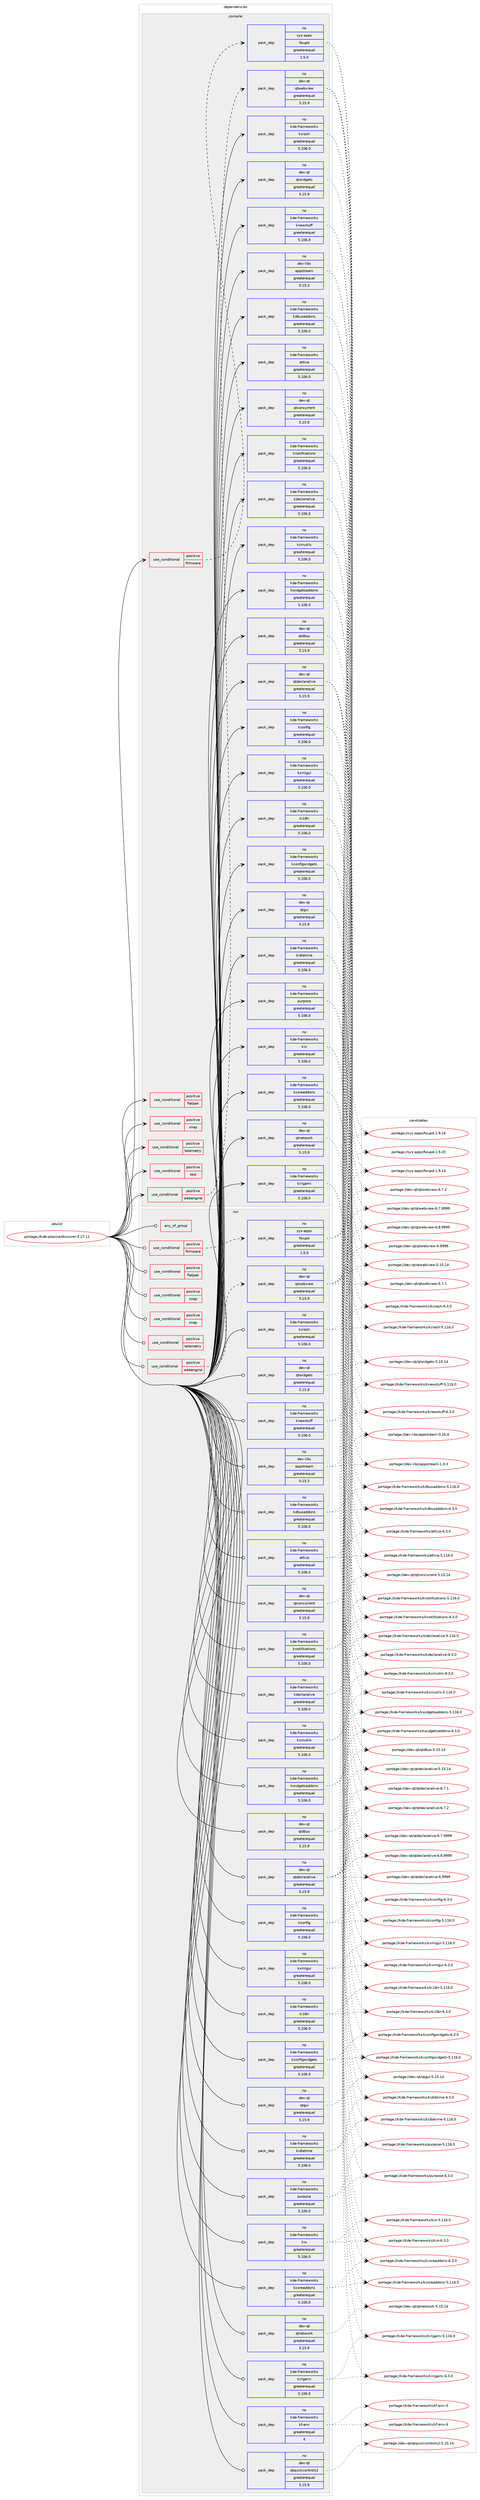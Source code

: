 digraph prolog {

# *************
# Graph options
# *************

newrank=true;
concentrate=true;
compound=true;
graph [rankdir=LR,fontname=Helvetica,fontsize=10,ranksep=1.5];#, ranksep=2.5, nodesep=0.2];
edge  [arrowhead=vee];
node  [fontname=Helvetica,fontsize=10];

# **********
# The ebuild
# **********

subgraph cluster_leftcol {
color=gray;
rank=same;
label=<<i>ebuild</i>>;
id [label="portage://kde-plasma/discover-5.27.11", color=red, width=4, href="../kde-plasma/discover-5.27.11.svg"];
}

# ****************
# The dependencies
# ****************

subgraph cluster_midcol {
color=gray;
label=<<i>dependencies</i>>;
subgraph cluster_compile {
fillcolor="#eeeeee";
style=filled;
label=<<i>compile</i>>;
subgraph cond66862 {
dependency139511 [label=<<TABLE BORDER="0" CELLBORDER="1" CELLSPACING="0" CELLPADDING="4"><TR><TD ROWSPAN="3" CELLPADDING="10">use_conditional</TD></TR><TR><TD>positive</TD></TR><TR><TD>firmware</TD></TR></TABLE>>, shape=none, color=red];
subgraph pack70606 {
dependency139512 [label=<<TABLE BORDER="0" CELLBORDER="1" CELLSPACING="0" CELLPADDING="4" WIDTH="220"><TR><TD ROWSPAN="6" CELLPADDING="30">pack_dep</TD></TR><TR><TD WIDTH="110">no</TD></TR><TR><TD>sys-apps</TD></TR><TR><TD>fwupd</TD></TR><TR><TD>greaterequal</TD></TR><TR><TD>1.5.0</TD></TR></TABLE>>, shape=none, color=blue];
}
dependency139511:e -> dependency139512:w [weight=20,style="dashed",arrowhead="vee"];
}
id:e -> dependency139511:w [weight=20,style="solid",arrowhead="vee"];
subgraph cond66863 {
dependency139513 [label=<<TABLE BORDER="0" CELLBORDER="1" CELLSPACING="0" CELLPADDING="4"><TR><TD ROWSPAN="3" CELLPADDING="10">use_conditional</TD></TR><TR><TD>positive</TD></TR><TR><TD>flatpak</TD></TR></TABLE>>, shape=none, color=red];
# *** BEGIN UNKNOWN DEPENDENCY TYPE (TODO) ***
# dependency139513 -> package_dependency(portage://kde-plasma/discover-5.27.11,install,no,sys-apps,flatpak,none,[,,],[],[])
# *** END UNKNOWN DEPENDENCY TYPE (TODO) ***

}
id:e -> dependency139513:w [weight=20,style="solid",arrowhead="vee"];
subgraph cond66864 {
dependency139514 [label=<<TABLE BORDER="0" CELLBORDER="1" CELLSPACING="0" CELLPADDING="4"><TR><TD ROWSPAN="3" CELLPADDING="10">use_conditional</TD></TR><TR><TD>positive</TD></TR><TR><TD>snap</TD></TR></TABLE>>, shape=none, color=red];
# *** BEGIN UNKNOWN DEPENDENCY TYPE (TODO) ***
# dependency139514 -> package_dependency(portage://kde-plasma/discover-5.27.11,install,no,sys-libs,snapd-glib,none,[,,],any_same_slot,[use(enable(qt5),negative)])
# *** END UNKNOWN DEPENDENCY TYPE (TODO) ***

}
id:e -> dependency139514:w [weight=20,style="solid",arrowhead="vee"];
subgraph cond66865 {
dependency139515 [label=<<TABLE BORDER="0" CELLBORDER="1" CELLSPACING="0" CELLPADDING="4"><TR><TD ROWSPAN="3" CELLPADDING="10">use_conditional</TD></TR><TR><TD>positive</TD></TR><TR><TD>telemetry</TD></TR></TABLE>>, shape=none, color=red];
# *** BEGIN UNKNOWN DEPENDENCY TYPE (TODO) ***
# dependency139515 -> package_dependency(portage://kde-plasma/discover-5.27.11,install,no,kde-frameworks,kuserfeedback,none,[,,],[slot(5)],[])
# *** END UNKNOWN DEPENDENCY TYPE (TODO) ***

}
id:e -> dependency139515:w [weight=20,style="solid",arrowhead="vee"];
subgraph cond66866 {
dependency139516 [label=<<TABLE BORDER="0" CELLBORDER="1" CELLSPACING="0" CELLPADDING="4"><TR><TD ROWSPAN="3" CELLPADDING="10">use_conditional</TD></TR><TR><TD>positive</TD></TR><TR><TD>test</TD></TR></TABLE>>, shape=none, color=red];
# *** BEGIN UNKNOWN DEPENDENCY TYPE (TODO) ***
# dependency139516 -> package_dependency(portage://kde-plasma/discover-5.27.11,install,no,dev-qt,qttest,none,[,,],[slot(5)],[])
# *** END UNKNOWN DEPENDENCY TYPE (TODO) ***

}
id:e -> dependency139516:w [weight=20,style="solid",arrowhead="vee"];
subgraph cond66867 {
dependency139517 [label=<<TABLE BORDER="0" CELLBORDER="1" CELLSPACING="0" CELLPADDING="4"><TR><TD ROWSPAN="3" CELLPADDING="10">use_conditional</TD></TR><TR><TD>positive</TD></TR><TR><TD>webengine</TD></TR></TABLE>>, shape=none, color=red];
subgraph pack70607 {
dependency139518 [label=<<TABLE BORDER="0" CELLBORDER="1" CELLSPACING="0" CELLPADDING="4" WIDTH="220"><TR><TD ROWSPAN="6" CELLPADDING="30">pack_dep</TD></TR><TR><TD WIDTH="110">no</TD></TR><TR><TD>dev-qt</TD></TR><TR><TD>qtwebview</TD></TR><TR><TD>greaterequal</TD></TR><TR><TD>5.15.9</TD></TR></TABLE>>, shape=none, color=blue];
}
dependency139517:e -> dependency139518:w [weight=20,style="dashed",arrowhead="vee"];
}
id:e -> dependency139517:w [weight=20,style="solid",arrowhead="vee"];
subgraph pack70608 {
dependency139519 [label=<<TABLE BORDER="0" CELLBORDER="1" CELLSPACING="0" CELLPADDING="4" WIDTH="220"><TR><TD ROWSPAN="6" CELLPADDING="30">pack_dep</TD></TR><TR><TD WIDTH="110">no</TD></TR><TR><TD>dev-libs</TD></TR><TR><TD>appstream</TD></TR><TR><TD>greaterequal</TD></TR><TR><TD>0.15.3</TD></TR></TABLE>>, shape=none, color=blue];
}
id:e -> dependency139519:w [weight=20,style="solid",arrowhead="vee"];
subgraph pack70609 {
dependency139520 [label=<<TABLE BORDER="0" CELLBORDER="1" CELLSPACING="0" CELLPADDING="4" WIDTH="220"><TR><TD ROWSPAN="6" CELLPADDING="30">pack_dep</TD></TR><TR><TD WIDTH="110">no</TD></TR><TR><TD>dev-qt</TD></TR><TR><TD>qtconcurrent</TD></TR><TR><TD>greaterequal</TD></TR><TR><TD>5.15.9</TD></TR></TABLE>>, shape=none, color=blue];
}
id:e -> dependency139520:w [weight=20,style="solid",arrowhead="vee"];
# *** BEGIN UNKNOWN DEPENDENCY TYPE (TODO) ***
# id -> package_dependency(portage://kde-plasma/discover-5.27.11,install,no,dev-qt,qtcore,none,[,,],[slot(5)],[])
# *** END UNKNOWN DEPENDENCY TYPE (TODO) ***

subgraph pack70610 {
dependency139521 [label=<<TABLE BORDER="0" CELLBORDER="1" CELLSPACING="0" CELLPADDING="4" WIDTH="220"><TR><TD ROWSPAN="6" CELLPADDING="30">pack_dep</TD></TR><TR><TD WIDTH="110">no</TD></TR><TR><TD>dev-qt</TD></TR><TR><TD>qtdbus</TD></TR><TR><TD>greaterequal</TD></TR><TR><TD>5.15.9</TD></TR></TABLE>>, shape=none, color=blue];
}
id:e -> dependency139521:w [weight=20,style="solid",arrowhead="vee"];
subgraph pack70611 {
dependency139522 [label=<<TABLE BORDER="0" CELLBORDER="1" CELLSPACING="0" CELLPADDING="4" WIDTH="220"><TR><TD ROWSPAN="6" CELLPADDING="30">pack_dep</TD></TR><TR><TD WIDTH="110">no</TD></TR><TR><TD>dev-qt</TD></TR><TR><TD>qtdeclarative</TD></TR><TR><TD>greaterequal</TD></TR><TR><TD>5.15.9</TD></TR></TABLE>>, shape=none, color=blue];
}
id:e -> dependency139522:w [weight=20,style="solid",arrowhead="vee"];
subgraph pack70612 {
dependency139523 [label=<<TABLE BORDER="0" CELLBORDER="1" CELLSPACING="0" CELLPADDING="4" WIDTH="220"><TR><TD ROWSPAN="6" CELLPADDING="30">pack_dep</TD></TR><TR><TD WIDTH="110">no</TD></TR><TR><TD>dev-qt</TD></TR><TR><TD>qtgui</TD></TR><TR><TD>greaterequal</TD></TR><TR><TD>5.15.9</TD></TR></TABLE>>, shape=none, color=blue];
}
id:e -> dependency139523:w [weight=20,style="solid",arrowhead="vee"];
subgraph pack70613 {
dependency139524 [label=<<TABLE BORDER="0" CELLBORDER="1" CELLSPACING="0" CELLPADDING="4" WIDTH="220"><TR><TD ROWSPAN="6" CELLPADDING="30">pack_dep</TD></TR><TR><TD WIDTH="110">no</TD></TR><TR><TD>dev-qt</TD></TR><TR><TD>qtnetwork</TD></TR><TR><TD>greaterequal</TD></TR><TR><TD>5.15.9</TD></TR></TABLE>>, shape=none, color=blue];
}
id:e -> dependency139524:w [weight=20,style="solid",arrowhead="vee"];
subgraph pack70614 {
dependency139525 [label=<<TABLE BORDER="0" CELLBORDER="1" CELLSPACING="0" CELLPADDING="4" WIDTH="220"><TR><TD ROWSPAN="6" CELLPADDING="30">pack_dep</TD></TR><TR><TD WIDTH="110">no</TD></TR><TR><TD>dev-qt</TD></TR><TR><TD>qtwidgets</TD></TR><TR><TD>greaterequal</TD></TR><TR><TD>5.15.9</TD></TR></TABLE>>, shape=none, color=blue];
}
id:e -> dependency139525:w [weight=20,style="solid",arrowhead="vee"];
subgraph pack70615 {
dependency139526 [label=<<TABLE BORDER="0" CELLBORDER="1" CELLSPACING="0" CELLPADDING="4" WIDTH="220"><TR><TD ROWSPAN="6" CELLPADDING="30">pack_dep</TD></TR><TR><TD WIDTH="110">no</TD></TR><TR><TD>kde-frameworks</TD></TR><TR><TD>attica</TD></TR><TR><TD>greaterequal</TD></TR><TR><TD>5.106.0</TD></TR></TABLE>>, shape=none, color=blue];
}
id:e -> dependency139526:w [weight=20,style="solid",arrowhead="vee"];
subgraph pack70616 {
dependency139527 [label=<<TABLE BORDER="0" CELLBORDER="1" CELLSPACING="0" CELLPADDING="4" WIDTH="220"><TR><TD ROWSPAN="6" CELLPADDING="30">pack_dep</TD></TR><TR><TD WIDTH="110">no</TD></TR><TR><TD>kde-frameworks</TD></TR><TR><TD>kcmutils</TD></TR><TR><TD>greaterequal</TD></TR><TR><TD>5.106.0</TD></TR></TABLE>>, shape=none, color=blue];
}
id:e -> dependency139527:w [weight=20,style="solid",arrowhead="vee"];
subgraph pack70617 {
dependency139528 [label=<<TABLE BORDER="0" CELLBORDER="1" CELLSPACING="0" CELLPADDING="4" WIDTH="220"><TR><TD ROWSPAN="6" CELLPADDING="30">pack_dep</TD></TR><TR><TD WIDTH="110">no</TD></TR><TR><TD>kde-frameworks</TD></TR><TR><TD>kconfig</TD></TR><TR><TD>greaterequal</TD></TR><TR><TD>5.106.0</TD></TR></TABLE>>, shape=none, color=blue];
}
id:e -> dependency139528:w [weight=20,style="solid",arrowhead="vee"];
subgraph pack70618 {
dependency139529 [label=<<TABLE BORDER="0" CELLBORDER="1" CELLSPACING="0" CELLPADDING="4" WIDTH="220"><TR><TD ROWSPAN="6" CELLPADDING="30">pack_dep</TD></TR><TR><TD WIDTH="110">no</TD></TR><TR><TD>kde-frameworks</TD></TR><TR><TD>kconfigwidgets</TD></TR><TR><TD>greaterequal</TD></TR><TR><TD>5.106.0</TD></TR></TABLE>>, shape=none, color=blue];
}
id:e -> dependency139529:w [weight=20,style="solid",arrowhead="vee"];
subgraph pack70619 {
dependency139530 [label=<<TABLE BORDER="0" CELLBORDER="1" CELLSPACING="0" CELLPADDING="4" WIDTH="220"><TR><TD ROWSPAN="6" CELLPADDING="30">pack_dep</TD></TR><TR><TD WIDTH="110">no</TD></TR><TR><TD>kde-frameworks</TD></TR><TR><TD>kcoreaddons</TD></TR><TR><TD>greaterequal</TD></TR><TR><TD>5.106.0</TD></TR></TABLE>>, shape=none, color=blue];
}
id:e -> dependency139530:w [weight=20,style="solid",arrowhead="vee"];
subgraph pack70620 {
dependency139531 [label=<<TABLE BORDER="0" CELLBORDER="1" CELLSPACING="0" CELLPADDING="4" WIDTH="220"><TR><TD ROWSPAN="6" CELLPADDING="30">pack_dep</TD></TR><TR><TD WIDTH="110">no</TD></TR><TR><TD>kde-frameworks</TD></TR><TR><TD>kcrash</TD></TR><TR><TD>greaterequal</TD></TR><TR><TD>5.106.0</TD></TR></TABLE>>, shape=none, color=blue];
}
id:e -> dependency139531:w [weight=20,style="solid",arrowhead="vee"];
subgraph pack70621 {
dependency139532 [label=<<TABLE BORDER="0" CELLBORDER="1" CELLSPACING="0" CELLPADDING="4" WIDTH="220"><TR><TD ROWSPAN="6" CELLPADDING="30">pack_dep</TD></TR><TR><TD WIDTH="110">no</TD></TR><TR><TD>kde-frameworks</TD></TR><TR><TD>kdbusaddons</TD></TR><TR><TD>greaterequal</TD></TR><TR><TD>5.106.0</TD></TR></TABLE>>, shape=none, color=blue];
}
id:e -> dependency139532:w [weight=20,style="solid",arrowhead="vee"];
subgraph pack70622 {
dependency139533 [label=<<TABLE BORDER="0" CELLBORDER="1" CELLSPACING="0" CELLPADDING="4" WIDTH="220"><TR><TD ROWSPAN="6" CELLPADDING="30">pack_dep</TD></TR><TR><TD WIDTH="110">no</TD></TR><TR><TD>kde-frameworks</TD></TR><TR><TD>kdeclarative</TD></TR><TR><TD>greaterequal</TD></TR><TR><TD>5.106.0</TD></TR></TABLE>>, shape=none, color=blue];
}
id:e -> dependency139533:w [weight=20,style="solid",arrowhead="vee"];
subgraph pack70623 {
dependency139534 [label=<<TABLE BORDER="0" CELLBORDER="1" CELLSPACING="0" CELLPADDING="4" WIDTH="220"><TR><TD ROWSPAN="6" CELLPADDING="30">pack_dep</TD></TR><TR><TD WIDTH="110">no</TD></TR><TR><TD>kde-frameworks</TD></TR><TR><TD>ki18n</TD></TR><TR><TD>greaterequal</TD></TR><TR><TD>5.106.0</TD></TR></TABLE>>, shape=none, color=blue];
}
id:e -> dependency139534:w [weight=20,style="solid",arrowhead="vee"];
subgraph pack70624 {
dependency139535 [label=<<TABLE BORDER="0" CELLBORDER="1" CELLSPACING="0" CELLPADDING="4" WIDTH="220"><TR><TD ROWSPAN="6" CELLPADDING="30">pack_dep</TD></TR><TR><TD WIDTH="110">no</TD></TR><TR><TD>kde-frameworks</TD></TR><TR><TD>kidletime</TD></TR><TR><TD>greaterequal</TD></TR><TR><TD>5.106.0</TD></TR></TABLE>>, shape=none, color=blue];
}
id:e -> dependency139535:w [weight=20,style="solid",arrowhead="vee"];
subgraph pack70625 {
dependency139536 [label=<<TABLE BORDER="0" CELLBORDER="1" CELLSPACING="0" CELLPADDING="4" WIDTH="220"><TR><TD ROWSPAN="6" CELLPADDING="30">pack_dep</TD></TR><TR><TD WIDTH="110">no</TD></TR><TR><TD>kde-frameworks</TD></TR><TR><TD>kio</TD></TR><TR><TD>greaterequal</TD></TR><TR><TD>5.106.0</TD></TR></TABLE>>, shape=none, color=blue];
}
id:e -> dependency139536:w [weight=20,style="solid",arrowhead="vee"];
subgraph pack70626 {
dependency139537 [label=<<TABLE BORDER="0" CELLBORDER="1" CELLSPACING="0" CELLPADDING="4" WIDTH="220"><TR><TD ROWSPAN="6" CELLPADDING="30">pack_dep</TD></TR><TR><TD WIDTH="110">no</TD></TR><TR><TD>kde-frameworks</TD></TR><TR><TD>kirigami</TD></TR><TR><TD>greaterequal</TD></TR><TR><TD>5.106.0</TD></TR></TABLE>>, shape=none, color=blue];
}
id:e -> dependency139537:w [weight=20,style="solid",arrowhead="vee"];
subgraph pack70627 {
dependency139538 [label=<<TABLE BORDER="0" CELLBORDER="1" CELLSPACING="0" CELLPADDING="4" WIDTH="220"><TR><TD ROWSPAN="6" CELLPADDING="30">pack_dep</TD></TR><TR><TD WIDTH="110">no</TD></TR><TR><TD>kde-frameworks</TD></TR><TR><TD>knewstuff</TD></TR><TR><TD>greaterequal</TD></TR><TR><TD>5.106.0</TD></TR></TABLE>>, shape=none, color=blue];
}
id:e -> dependency139538:w [weight=20,style="solid",arrowhead="vee"];
subgraph pack70628 {
dependency139539 [label=<<TABLE BORDER="0" CELLBORDER="1" CELLSPACING="0" CELLPADDING="4" WIDTH="220"><TR><TD ROWSPAN="6" CELLPADDING="30">pack_dep</TD></TR><TR><TD WIDTH="110">no</TD></TR><TR><TD>kde-frameworks</TD></TR><TR><TD>knotifications</TD></TR><TR><TD>greaterequal</TD></TR><TR><TD>5.106.0</TD></TR></TABLE>>, shape=none, color=blue];
}
id:e -> dependency139539:w [weight=20,style="solid",arrowhead="vee"];
subgraph pack70629 {
dependency139540 [label=<<TABLE BORDER="0" CELLBORDER="1" CELLSPACING="0" CELLPADDING="4" WIDTH="220"><TR><TD ROWSPAN="6" CELLPADDING="30">pack_dep</TD></TR><TR><TD WIDTH="110">no</TD></TR><TR><TD>kde-frameworks</TD></TR><TR><TD>kwidgetsaddons</TD></TR><TR><TD>greaterequal</TD></TR><TR><TD>5.106.0</TD></TR></TABLE>>, shape=none, color=blue];
}
id:e -> dependency139540:w [weight=20,style="solid",arrowhead="vee"];
subgraph pack70630 {
dependency139541 [label=<<TABLE BORDER="0" CELLBORDER="1" CELLSPACING="0" CELLPADDING="4" WIDTH="220"><TR><TD ROWSPAN="6" CELLPADDING="30">pack_dep</TD></TR><TR><TD WIDTH="110">no</TD></TR><TR><TD>kde-frameworks</TD></TR><TR><TD>kxmlgui</TD></TR><TR><TD>greaterequal</TD></TR><TR><TD>5.106.0</TD></TR></TABLE>>, shape=none, color=blue];
}
id:e -> dependency139541:w [weight=20,style="solid",arrowhead="vee"];
subgraph pack70631 {
dependency139542 [label=<<TABLE BORDER="0" CELLBORDER="1" CELLSPACING="0" CELLPADDING="4" WIDTH="220"><TR><TD ROWSPAN="6" CELLPADDING="30">pack_dep</TD></TR><TR><TD WIDTH="110">no</TD></TR><TR><TD>kde-frameworks</TD></TR><TR><TD>purpose</TD></TR><TR><TD>greaterequal</TD></TR><TR><TD>5.106.0</TD></TR></TABLE>>, shape=none, color=blue];
}
id:e -> dependency139542:w [weight=20,style="solid",arrowhead="vee"];
}
subgraph cluster_compileandrun {
fillcolor="#eeeeee";
style=filled;
label=<<i>compile and run</i>>;
}
subgraph cluster_run {
fillcolor="#eeeeee";
style=filled;
label=<<i>run</i>>;
subgraph any1891 {
dependency139543 [label=<<TABLE BORDER="0" CELLBORDER="1" CELLSPACING="0" CELLPADDING="4"><TR><TD CELLPADDING="10">any_of_group</TD></TR></TABLE>>, shape=none, color=red];# *** BEGIN UNKNOWN DEPENDENCY TYPE (TODO) ***
# dependency139543 -> package_dependency(portage://kde-plasma/discover-5.27.11,run,no,kde-frameworks,breeze-icons,none,[,,],any_different_slot,[])
# *** END UNKNOWN DEPENDENCY TYPE (TODO) ***

# *** BEGIN UNKNOWN DEPENDENCY TYPE (TODO) ***
# dependency139543 -> package_dependency(portage://kde-plasma/discover-5.27.11,run,no,kde-frameworks,oxygen-icons,none,[,,],any_different_slot,[])
# *** END UNKNOWN DEPENDENCY TYPE (TODO) ***

}
id:e -> dependency139543:w [weight=20,style="solid",arrowhead="odot"];
subgraph cond66868 {
dependency139544 [label=<<TABLE BORDER="0" CELLBORDER="1" CELLSPACING="0" CELLPADDING="4"><TR><TD ROWSPAN="3" CELLPADDING="10">use_conditional</TD></TR><TR><TD>positive</TD></TR><TR><TD>firmware</TD></TR></TABLE>>, shape=none, color=red];
subgraph pack70632 {
dependency139545 [label=<<TABLE BORDER="0" CELLBORDER="1" CELLSPACING="0" CELLPADDING="4" WIDTH="220"><TR><TD ROWSPAN="6" CELLPADDING="30">pack_dep</TD></TR><TR><TD WIDTH="110">no</TD></TR><TR><TD>sys-apps</TD></TR><TR><TD>fwupd</TD></TR><TR><TD>greaterequal</TD></TR><TR><TD>1.5.0</TD></TR></TABLE>>, shape=none, color=blue];
}
dependency139544:e -> dependency139545:w [weight=20,style="dashed",arrowhead="vee"];
}
id:e -> dependency139544:w [weight=20,style="solid",arrowhead="odot"];
subgraph cond66869 {
dependency139546 [label=<<TABLE BORDER="0" CELLBORDER="1" CELLSPACING="0" CELLPADDING="4"><TR><TD ROWSPAN="3" CELLPADDING="10">use_conditional</TD></TR><TR><TD>positive</TD></TR><TR><TD>flatpak</TD></TR></TABLE>>, shape=none, color=red];
# *** BEGIN UNKNOWN DEPENDENCY TYPE (TODO) ***
# dependency139546 -> package_dependency(portage://kde-plasma/discover-5.27.11,run,no,sys-apps,flatpak,none,[,,],[],[])
# *** END UNKNOWN DEPENDENCY TYPE (TODO) ***

}
id:e -> dependency139546:w [weight=20,style="solid",arrowhead="odot"];
subgraph cond66870 {
dependency139547 [label=<<TABLE BORDER="0" CELLBORDER="1" CELLSPACING="0" CELLPADDING="4"><TR><TD ROWSPAN="3" CELLPADDING="10">use_conditional</TD></TR><TR><TD>positive</TD></TR><TR><TD>snap</TD></TR></TABLE>>, shape=none, color=red];
# *** BEGIN UNKNOWN DEPENDENCY TYPE (TODO) ***
# dependency139547 -> package_dependency(portage://kde-plasma/discover-5.27.11,run,no,app-containers,snapd,none,[,,],[],[])
# *** END UNKNOWN DEPENDENCY TYPE (TODO) ***

}
id:e -> dependency139547:w [weight=20,style="solid",arrowhead="odot"];
subgraph cond66871 {
dependency139548 [label=<<TABLE BORDER="0" CELLBORDER="1" CELLSPACING="0" CELLPADDING="4"><TR><TD ROWSPAN="3" CELLPADDING="10">use_conditional</TD></TR><TR><TD>positive</TD></TR><TR><TD>snap</TD></TR></TABLE>>, shape=none, color=red];
# *** BEGIN UNKNOWN DEPENDENCY TYPE (TODO) ***
# dependency139548 -> package_dependency(portage://kde-plasma/discover-5.27.11,run,no,sys-libs,snapd-glib,none,[,,],any_same_slot,[use(enable(qt5),negative)])
# *** END UNKNOWN DEPENDENCY TYPE (TODO) ***

}
id:e -> dependency139548:w [weight=20,style="solid",arrowhead="odot"];
subgraph cond66872 {
dependency139549 [label=<<TABLE BORDER="0" CELLBORDER="1" CELLSPACING="0" CELLPADDING="4"><TR><TD ROWSPAN="3" CELLPADDING="10">use_conditional</TD></TR><TR><TD>positive</TD></TR><TR><TD>telemetry</TD></TR></TABLE>>, shape=none, color=red];
# *** BEGIN UNKNOWN DEPENDENCY TYPE (TODO) ***
# dependency139549 -> package_dependency(portage://kde-plasma/discover-5.27.11,run,no,kde-frameworks,kuserfeedback,none,[,,],[slot(5)],[])
# *** END UNKNOWN DEPENDENCY TYPE (TODO) ***

}
id:e -> dependency139549:w [weight=20,style="solid",arrowhead="odot"];
subgraph cond66873 {
dependency139550 [label=<<TABLE BORDER="0" CELLBORDER="1" CELLSPACING="0" CELLPADDING="4"><TR><TD ROWSPAN="3" CELLPADDING="10">use_conditional</TD></TR><TR><TD>positive</TD></TR><TR><TD>webengine</TD></TR></TABLE>>, shape=none, color=red];
subgraph pack70633 {
dependency139551 [label=<<TABLE BORDER="0" CELLBORDER="1" CELLSPACING="0" CELLPADDING="4" WIDTH="220"><TR><TD ROWSPAN="6" CELLPADDING="30">pack_dep</TD></TR><TR><TD WIDTH="110">no</TD></TR><TR><TD>dev-qt</TD></TR><TR><TD>qtwebview</TD></TR><TR><TD>greaterequal</TD></TR><TR><TD>5.15.9</TD></TR></TABLE>>, shape=none, color=blue];
}
dependency139550:e -> dependency139551:w [weight=20,style="dashed",arrowhead="vee"];
}
id:e -> dependency139550:w [weight=20,style="solid",arrowhead="odot"];
subgraph pack70634 {
dependency139552 [label=<<TABLE BORDER="0" CELLBORDER="1" CELLSPACING="0" CELLPADDING="4" WIDTH="220"><TR><TD ROWSPAN="6" CELLPADDING="30">pack_dep</TD></TR><TR><TD WIDTH="110">no</TD></TR><TR><TD>dev-libs</TD></TR><TR><TD>appstream</TD></TR><TR><TD>greaterequal</TD></TR><TR><TD>0.15.3</TD></TR></TABLE>>, shape=none, color=blue];
}
id:e -> dependency139552:w [weight=20,style="solid",arrowhead="odot"];
subgraph pack70635 {
dependency139553 [label=<<TABLE BORDER="0" CELLBORDER="1" CELLSPACING="0" CELLPADDING="4" WIDTH="220"><TR><TD ROWSPAN="6" CELLPADDING="30">pack_dep</TD></TR><TR><TD WIDTH="110">no</TD></TR><TR><TD>dev-qt</TD></TR><TR><TD>qtconcurrent</TD></TR><TR><TD>greaterequal</TD></TR><TR><TD>5.15.9</TD></TR></TABLE>>, shape=none, color=blue];
}
id:e -> dependency139553:w [weight=20,style="solid",arrowhead="odot"];
# *** BEGIN UNKNOWN DEPENDENCY TYPE (TODO) ***
# id -> package_dependency(portage://kde-plasma/discover-5.27.11,run,no,dev-qt,qtcore,none,[,,],[slot(5)],[])
# *** END UNKNOWN DEPENDENCY TYPE (TODO) ***

subgraph pack70636 {
dependency139554 [label=<<TABLE BORDER="0" CELLBORDER="1" CELLSPACING="0" CELLPADDING="4" WIDTH="220"><TR><TD ROWSPAN="6" CELLPADDING="30">pack_dep</TD></TR><TR><TD WIDTH="110">no</TD></TR><TR><TD>dev-qt</TD></TR><TR><TD>qtdbus</TD></TR><TR><TD>greaterequal</TD></TR><TR><TD>5.15.9</TD></TR></TABLE>>, shape=none, color=blue];
}
id:e -> dependency139554:w [weight=20,style="solid",arrowhead="odot"];
subgraph pack70637 {
dependency139555 [label=<<TABLE BORDER="0" CELLBORDER="1" CELLSPACING="0" CELLPADDING="4" WIDTH="220"><TR><TD ROWSPAN="6" CELLPADDING="30">pack_dep</TD></TR><TR><TD WIDTH="110">no</TD></TR><TR><TD>dev-qt</TD></TR><TR><TD>qtdeclarative</TD></TR><TR><TD>greaterequal</TD></TR><TR><TD>5.15.9</TD></TR></TABLE>>, shape=none, color=blue];
}
id:e -> dependency139555:w [weight=20,style="solid",arrowhead="odot"];
subgraph pack70638 {
dependency139556 [label=<<TABLE BORDER="0" CELLBORDER="1" CELLSPACING="0" CELLPADDING="4" WIDTH="220"><TR><TD ROWSPAN="6" CELLPADDING="30">pack_dep</TD></TR><TR><TD WIDTH="110">no</TD></TR><TR><TD>dev-qt</TD></TR><TR><TD>qtgui</TD></TR><TR><TD>greaterequal</TD></TR><TR><TD>5.15.9</TD></TR></TABLE>>, shape=none, color=blue];
}
id:e -> dependency139556:w [weight=20,style="solid",arrowhead="odot"];
subgraph pack70639 {
dependency139557 [label=<<TABLE BORDER="0" CELLBORDER="1" CELLSPACING="0" CELLPADDING="4" WIDTH="220"><TR><TD ROWSPAN="6" CELLPADDING="30">pack_dep</TD></TR><TR><TD WIDTH="110">no</TD></TR><TR><TD>dev-qt</TD></TR><TR><TD>qtnetwork</TD></TR><TR><TD>greaterequal</TD></TR><TR><TD>5.15.9</TD></TR></TABLE>>, shape=none, color=blue];
}
id:e -> dependency139557:w [weight=20,style="solid",arrowhead="odot"];
subgraph pack70640 {
dependency139558 [label=<<TABLE BORDER="0" CELLBORDER="1" CELLSPACING="0" CELLPADDING="4" WIDTH="220"><TR><TD ROWSPAN="6" CELLPADDING="30">pack_dep</TD></TR><TR><TD WIDTH="110">no</TD></TR><TR><TD>dev-qt</TD></TR><TR><TD>qtquickcontrols2</TD></TR><TR><TD>greaterequal</TD></TR><TR><TD>5.15.9</TD></TR></TABLE>>, shape=none, color=blue];
}
id:e -> dependency139558:w [weight=20,style="solid",arrowhead="odot"];
subgraph pack70641 {
dependency139559 [label=<<TABLE BORDER="0" CELLBORDER="1" CELLSPACING="0" CELLPADDING="4" WIDTH="220"><TR><TD ROWSPAN="6" CELLPADDING="30">pack_dep</TD></TR><TR><TD WIDTH="110">no</TD></TR><TR><TD>dev-qt</TD></TR><TR><TD>qtwidgets</TD></TR><TR><TD>greaterequal</TD></TR><TR><TD>5.15.9</TD></TR></TABLE>>, shape=none, color=blue];
}
id:e -> dependency139559:w [weight=20,style="solid",arrowhead="odot"];
subgraph pack70642 {
dependency139560 [label=<<TABLE BORDER="0" CELLBORDER="1" CELLSPACING="0" CELLPADDING="4" WIDTH="220"><TR><TD ROWSPAN="6" CELLPADDING="30">pack_dep</TD></TR><TR><TD WIDTH="110">no</TD></TR><TR><TD>kde-frameworks</TD></TR><TR><TD>attica</TD></TR><TR><TD>greaterequal</TD></TR><TR><TD>5.106.0</TD></TR></TABLE>>, shape=none, color=blue];
}
id:e -> dependency139560:w [weight=20,style="solid",arrowhead="odot"];
subgraph pack70643 {
dependency139561 [label=<<TABLE BORDER="0" CELLBORDER="1" CELLSPACING="0" CELLPADDING="4" WIDTH="220"><TR><TD ROWSPAN="6" CELLPADDING="30">pack_dep</TD></TR><TR><TD WIDTH="110">no</TD></TR><TR><TD>kde-frameworks</TD></TR><TR><TD>kcmutils</TD></TR><TR><TD>greaterequal</TD></TR><TR><TD>5.106.0</TD></TR></TABLE>>, shape=none, color=blue];
}
id:e -> dependency139561:w [weight=20,style="solid",arrowhead="odot"];
subgraph pack70644 {
dependency139562 [label=<<TABLE BORDER="0" CELLBORDER="1" CELLSPACING="0" CELLPADDING="4" WIDTH="220"><TR><TD ROWSPAN="6" CELLPADDING="30">pack_dep</TD></TR><TR><TD WIDTH="110">no</TD></TR><TR><TD>kde-frameworks</TD></TR><TR><TD>kconfig</TD></TR><TR><TD>greaterequal</TD></TR><TR><TD>5.106.0</TD></TR></TABLE>>, shape=none, color=blue];
}
id:e -> dependency139562:w [weight=20,style="solid",arrowhead="odot"];
subgraph pack70645 {
dependency139563 [label=<<TABLE BORDER="0" CELLBORDER="1" CELLSPACING="0" CELLPADDING="4" WIDTH="220"><TR><TD ROWSPAN="6" CELLPADDING="30">pack_dep</TD></TR><TR><TD WIDTH="110">no</TD></TR><TR><TD>kde-frameworks</TD></TR><TR><TD>kconfigwidgets</TD></TR><TR><TD>greaterequal</TD></TR><TR><TD>5.106.0</TD></TR></TABLE>>, shape=none, color=blue];
}
id:e -> dependency139563:w [weight=20,style="solid",arrowhead="odot"];
subgraph pack70646 {
dependency139564 [label=<<TABLE BORDER="0" CELLBORDER="1" CELLSPACING="0" CELLPADDING="4" WIDTH="220"><TR><TD ROWSPAN="6" CELLPADDING="30">pack_dep</TD></TR><TR><TD WIDTH="110">no</TD></TR><TR><TD>kde-frameworks</TD></TR><TR><TD>kcoreaddons</TD></TR><TR><TD>greaterequal</TD></TR><TR><TD>5.106.0</TD></TR></TABLE>>, shape=none, color=blue];
}
id:e -> dependency139564:w [weight=20,style="solid",arrowhead="odot"];
subgraph pack70647 {
dependency139565 [label=<<TABLE BORDER="0" CELLBORDER="1" CELLSPACING="0" CELLPADDING="4" WIDTH="220"><TR><TD ROWSPAN="6" CELLPADDING="30">pack_dep</TD></TR><TR><TD WIDTH="110">no</TD></TR><TR><TD>kde-frameworks</TD></TR><TR><TD>kcrash</TD></TR><TR><TD>greaterequal</TD></TR><TR><TD>5.106.0</TD></TR></TABLE>>, shape=none, color=blue];
}
id:e -> dependency139565:w [weight=20,style="solid",arrowhead="odot"];
subgraph pack70648 {
dependency139566 [label=<<TABLE BORDER="0" CELLBORDER="1" CELLSPACING="0" CELLPADDING="4" WIDTH="220"><TR><TD ROWSPAN="6" CELLPADDING="30">pack_dep</TD></TR><TR><TD WIDTH="110">no</TD></TR><TR><TD>kde-frameworks</TD></TR><TR><TD>kdbusaddons</TD></TR><TR><TD>greaterequal</TD></TR><TR><TD>5.106.0</TD></TR></TABLE>>, shape=none, color=blue];
}
id:e -> dependency139566:w [weight=20,style="solid",arrowhead="odot"];
subgraph pack70649 {
dependency139567 [label=<<TABLE BORDER="0" CELLBORDER="1" CELLSPACING="0" CELLPADDING="4" WIDTH="220"><TR><TD ROWSPAN="6" CELLPADDING="30">pack_dep</TD></TR><TR><TD WIDTH="110">no</TD></TR><TR><TD>kde-frameworks</TD></TR><TR><TD>kdeclarative</TD></TR><TR><TD>greaterequal</TD></TR><TR><TD>5.106.0</TD></TR></TABLE>>, shape=none, color=blue];
}
id:e -> dependency139567:w [weight=20,style="solid",arrowhead="odot"];
subgraph pack70650 {
dependency139568 [label=<<TABLE BORDER="0" CELLBORDER="1" CELLSPACING="0" CELLPADDING="4" WIDTH="220"><TR><TD ROWSPAN="6" CELLPADDING="30">pack_dep</TD></TR><TR><TD WIDTH="110">no</TD></TR><TR><TD>kde-frameworks</TD></TR><TR><TD>kf-env</TD></TR><TR><TD>greaterequal</TD></TR><TR><TD>4</TD></TR></TABLE>>, shape=none, color=blue];
}
id:e -> dependency139568:w [weight=20,style="solid",arrowhead="odot"];
subgraph pack70651 {
dependency139569 [label=<<TABLE BORDER="0" CELLBORDER="1" CELLSPACING="0" CELLPADDING="4" WIDTH="220"><TR><TD ROWSPAN="6" CELLPADDING="30">pack_dep</TD></TR><TR><TD WIDTH="110">no</TD></TR><TR><TD>kde-frameworks</TD></TR><TR><TD>ki18n</TD></TR><TR><TD>greaterequal</TD></TR><TR><TD>5.106.0</TD></TR></TABLE>>, shape=none, color=blue];
}
id:e -> dependency139569:w [weight=20,style="solid",arrowhead="odot"];
subgraph pack70652 {
dependency139570 [label=<<TABLE BORDER="0" CELLBORDER="1" CELLSPACING="0" CELLPADDING="4" WIDTH="220"><TR><TD ROWSPAN="6" CELLPADDING="30">pack_dep</TD></TR><TR><TD WIDTH="110">no</TD></TR><TR><TD>kde-frameworks</TD></TR><TR><TD>kidletime</TD></TR><TR><TD>greaterequal</TD></TR><TR><TD>5.106.0</TD></TR></TABLE>>, shape=none, color=blue];
}
id:e -> dependency139570:w [weight=20,style="solid",arrowhead="odot"];
subgraph pack70653 {
dependency139571 [label=<<TABLE BORDER="0" CELLBORDER="1" CELLSPACING="0" CELLPADDING="4" WIDTH="220"><TR><TD ROWSPAN="6" CELLPADDING="30">pack_dep</TD></TR><TR><TD WIDTH="110">no</TD></TR><TR><TD>kde-frameworks</TD></TR><TR><TD>kio</TD></TR><TR><TD>greaterequal</TD></TR><TR><TD>5.106.0</TD></TR></TABLE>>, shape=none, color=blue];
}
id:e -> dependency139571:w [weight=20,style="solid",arrowhead="odot"];
subgraph pack70654 {
dependency139572 [label=<<TABLE BORDER="0" CELLBORDER="1" CELLSPACING="0" CELLPADDING="4" WIDTH="220"><TR><TD ROWSPAN="6" CELLPADDING="30">pack_dep</TD></TR><TR><TD WIDTH="110">no</TD></TR><TR><TD>kde-frameworks</TD></TR><TR><TD>kirigami</TD></TR><TR><TD>greaterequal</TD></TR><TR><TD>5.106.0</TD></TR></TABLE>>, shape=none, color=blue];
}
id:e -> dependency139572:w [weight=20,style="solid",arrowhead="odot"];
subgraph pack70655 {
dependency139573 [label=<<TABLE BORDER="0" CELLBORDER="1" CELLSPACING="0" CELLPADDING="4" WIDTH="220"><TR><TD ROWSPAN="6" CELLPADDING="30">pack_dep</TD></TR><TR><TD WIDTH="110">no</TD></TR><TR><TD>kde-frameworks</TD></TR><TR><TD>knewstuff</TD></TR><TR><TD>greaterequal</TD></TR><TR><TD>5.106.0</TD></TR></TABLE>>, shape=none, color=blue];
}
id:e -> dependency139573:w [weight=20,style="solid",arrowhead="odot"];
subgraph pack70656 {
dependency139574 [label=<<TABLE BORDER="0" CELLBORDER="1" CELLSPACING="0" CELLPADDING="4" WIDTH="220"><TR><TD ROWSPAN="6" CELLPADDING="30">pack_dep</TD></TR><TR><TD WIDTH="110">no</TD></TR><TR><TD>kde-frameworks</TD></TR><TR><TD>knotifications</TD></TR><TR><TD>greaterequal</TD></TR><TR><TD>5.106.0</TD></TR></TABLE>>, shape=none, color=blue];
}
id:e -> dependency139574:w [weight=20,style="solid",arrowhead="odot"];
subgraph pack70657 {
dependency139575 [label=<<TABLE BORDER="0" CELLBORDER="1" CELLSPACING="0" CELLPADDING="4" WIDTH="220"><TR><TD ROWSPAN="6" CELLPADDING="30">pack_dep</TD></TR><TR><TD WIDTH="110">no</TD></TR><TR><TD>kde-frameworks</TD></TR><TR><TD>kwidgetsaddons</TD></TR><TR><TD>greaterequal</TD></TR><TR><TD>5.106.0</TD></TR></TABLE>>, shape=none, color=blue];
}
id:e -> dependency139575:w [weight=20,style="solid",arrowhead="odot"];
subgraph pack70658 {
dependency139576 [label=<<TABLE BORDER="0" CELLBORDER="1" CELLSPACING="0" CELLPADDING="4" WIDTH="220"><TR><TD ROWSPAN="6" CELLPADDING="30">pack_dep</TD></TR><TR><TD WIDTH="110">no</TD></TR><TR><TD>kde-frameworks</TD></TR><TR><TD>kxmlgui</TD></TR><TR><TD>greaterequal</TD></TR><TR><TD>5.106.0</TD></TR></TABLE>>, shape=none, color=blue];
}
id:e -> dependency139576:w [weight=20,style="solid",arrowhead="odot"];
subgraph pack70659 {
dependency139577 [label=<<TABLE BORDER="0" CELLBORDER="1" CELLSPACING="0" CELLPADDING="4" WIDTH="220"><TR><TD ROWSPAN="6" CELLPADDING="30">pack_dep</TD></TR><TR><TD WIDTH="110">no</TD></TR><TR><TD>kde-frameworks</TD></TR><TR><TD>purpose</TD></TR><TR><TD>greaterequal</TD></TR><TR><TD>5.106.0</TD></TR></TABLE>>, shape=none, color=blue];
}
id:e -> dependency139577:w [weight=20,style="solid",arrowhead="odot"];
}
}

# **************
# The candidates
# **************

subgraph cluster_choices {
rank=same;
color=gray;
label=<<i>candidates</i>>;

subgraph choice70606 {
color=black;
nodesep=1;
choice11512111545971121121154710211911711210045494657464952 [label="portage://sys-apps/fwupd-1.9.14", color=red, width=4,href="../sys-apps/fwupd-1.9.14.svg"];
choice11512111545971121121154710211911711210045494657464954 [label="portage://sys-apps/fwupd-1.9.16", color=red, width=4,href="../sys-apps/fwupd-1.9.16.svg"];
choice11512111545971121121154710211911711210045494657465048 [label="portage://sys-apps/fwupd-1.9.20", color=red, width=4,href="../sys-apps/fwupd-1.9.20.svg"];
dependency139512:e -> choice11512111545971121121154710211911711210045494657464952:w [style=dotted,weight="100"];
dependency139512:e -> choice11512111545971121121154710211911711210045494657464954:w [style=dotted,weight="100"];
dependency139512:e -> choice11512111545971121121154710211911711210045494657465048:w [style=dotted,weight="100"];
}
subgraph choice70607 {
color=black;
nodesep=1;
choice1001011184511311647113116119101981181051011194553464953464952 [label="portage://dev-qt/qtwebview-5.15.14", color=red, width=4,href="../dev-qt/qtwebview-5.15.14.svg"];
choice100101118451131164711311611910198118105101119455446554649 [label="portage://dev-qt/qtwebview-6.7.1", color=red, width=4,href="../dev-qt/qtwebview-6.7.1.svg"];
choice100101118451131164711311611910198118105101119455446554650 [label="portage://dev-qt/qtwebview-6.7.2", color=red, width=4,href="../dev-qt/qtwebview-6.7.2.svg"];
choice100101118451131164711311611910198118105101119455446554657575757 [label="portage://dev-qt/qtwebview-6.7.9999", color=red, width=4,href="../dev-qt/qtwebview-6.7.9999.svg"];
choice100101118451131164711311611910198118105101119455446564657575757 [label="portage://dev-qt/qtwebview-6.8.9999", color=red, width=4,href="../dev-qt/qtwebview-6.8.9999.svg"];
choice10010111845113116471131161191019811810510111945544657575757 [label="portage://dev-qt/qtwebview-6.9999", color=red, width=4,href="../dev-qt/qtwebview-6.9999.svg"];
dependency139518:e -> choice1001011184511311647113116119101981181051011194553464953464952:w [style=dotted,weight="100"];
dependency139518:e -> choice100101118451131164711311611910198118105101119455446554649:w [style=dotted,weight="100"];
dependency139518:e -> choice100101118451131164711311611910198118105101119455446554650:w [style=dotted,weight="100"];
dependency139518:e -> choice100101118451131164711311611910198118105101119455446554657575757:w [style=dotted,weight="100"];
dependency139518:e -> choice100101118451131164711311611910198118105101119455446564657575757:w [style=dotted,weight="100"];
dependency139518:e -> choice10010111845113116471131161191019811810510111945544657575757:w [style=dotted,weight="100"];
}
subgraph choice70608 {
color=black;
nodesep=1;
choice100101118451081059811547971121121151161141019710945484649544652 [label="portage://dev-libs/appstream-0.16.4", color=red, width=4,href="../dev-libs/appstream-0.16.4.svg"];
choice1001011184510810598115479711211211511611410197109454946484651 [label="portage://dev-libs/appstream-1.0.3", color=red, width=4,href="../dev-libs/appstream-1.0.3.svg"];
dependency139519:e -> choice100101118451081059811547971121121151161141019710945484649544652:w [style=dotted,weight="100"];
dependency139519:e -> choice1001011184510810598115479711211211511611410197109454946484651:w [style=dotted,weight="100"];
}
subgraph choice70609 {
color=black;
nodesep=1;
choice100101118451131164711311699111110991171141141011101164553464953464952 [label="portage://dev-qt/qtconcurrent-5.15.14", color=red, width=4,href="../dev-qt/qtconcurrent-5.15.14.svg"];
dependency139520:e -> choice100101118451131164711311699111110991171141141011101164553464953464952:w [style=dotted,weight="100"];
}
subgraph choice70610 {
color=black;
nodesep=1;
choice1001011184511311647113116100981171154553464953464952 [label="portage://dev-qt/qtdbus-5.15.14", color=red, width=4,href="../dev-qt/qtdbus-5.15.14.svg"];
dependency139521:e -> choice1001011184511311647113116100981171154553464953464952:w [style=dotted,weight="100"];
}
subgraph choice70611 {
color=black;
nodesep=1;
choice10010111845113116471131161001019910897114971161051181014553464953464952 [label="portage://dev-qt/qtdeclarative-5.15.14", color=red, width=4,href="../dev-qt/qtdeclarative-5.15.14.svg"];
choice1001011184511311647113116100101991089711497116105118101455446554649 [label="portage://dev-qt/qtdeclarative-6.7.1", color=red, width=4,href="../dev-qt/qtdeclarative-6.7.1.svg"];
choice1001011184511311647113116100101991089711497116105118101455446554650 [label="portage://dev-qt/qtdeclarative-6.7.2", color=red, width=4,href="../dev-qt/qtdeclarative-6.7.2.svg"];
choice1001011184511311647113116100101991089711497116105118101455446554657575757 [label="portage://dev-qt/qtdeclarative-6.7.9999", color=red, width=4,href="../dev-qt/qtdeclarative-6.7.9999.svg"];
choice1001011184511311647113116100101991089711497116105118101455446564657575757 [label="portage://dev-qt/qtdeclarative-6.8.9999", color=red, width=4,href="../dev-qt/qtdeclarative-6.8.9999.svg"];
choice100101118451131164711311610010199108971149711610511810145544657575757 [label="portage://dev-qt/qtdeclarative-6.9999", color=red, width=4,href="../dev-qt/qtdeclarative-6.9999.svg"];
dependency139522:e -> choice10010111845113116471131161001019910897114971161051181014553464953464952:w [style=dotted,weight="100"];
dependency139522:e -> choice1001011184511311647113116100101991089711497116105118101455446554649:w [style=dotted,weight="100"];
dependency139522:e -> choice1001011184511311647113116100101991089711497116105118101455446554650:w [style=dotted,weight="100"];
dependency139522:e -> choice1001011184511311647113116100101991089711497116105118101455446554657575757:w [style=dotted,weight="100"];
dependency139522:e -> choice1001011184511311647113116100101991089711497116105118101455446564657575757:w [style=dotted,weight="100"];
dependency139522:e -> choice100101118451131164711311610010199108971149711610511810145544657575757:w [style=dotted,weight="100"];
}
subgraph choice70612 {
color=black;
nodesep=1;
choice10010111845113116471131161031171054553464953464952 [label="portage://dev-qt/qtgui-5.15.14", color=red, width=4,href="../dev-qt/qtgui-5.15.14.svg"];
dependency139523:e -> choice10010111845113116471131161031171054553464953464952:w [style=dotted,weight="100"];
}
subgraph choice70613 {
color=black;
nodesep=1;
choice10010111845113116471131161101011161191111141074553464953464952 [label="portage://dev-qt/qtnetwork-5.15.14", color=red, width=4,href="../dev-qt/qtnetwork-5.15.14.svg"];
dependency139524:e -> choice10010111845113116471131161101011161191111141074553464953464952:w [style=dotted,weight="100"];
}
subgraph choice70614 {
color=black;
nodesep=1;
choice10010111845113116471131161191051001031011161154553464953464952 [label="portage://dev-qt/qtwidgets-5.15.14", color=red, width=4,href="../dev-qt/qtwidgets-5.15.14.svg"];
dependency139525:e -> choice10010111845113116471131161191051001031011161154553464953464952:w [style=dotted,weight="100"];
}
subgraph choice70615 {
color=black;
nodesep=1;
choice1071001014510211497109101119111114107115479711611610599974553464949544648 [label="portage://kde-frameworks/attica-5.116.0", color=red, width=4,href="../kde-frameworks/attica-5.116.0.svg"];
choice107100101451021149710910111911111410711547971161161059997455446514648 [label="portage://kde-frameworks/attica-6.3.0", color=red, width=4,href="../kde-frameworks/attica-6.3.0.svg"];
dependency139526:e -> choice1071001014510211497109101119111114107115479711611610599974553464949544648:w [style=dotted,weight="100"];
dependency139526:e -> choice107100101451021149710910111911111410711547971161161059997455446514648:w [style=dotted,weight="100"];
}
subgraph choice70616 {
color=black;
nodesep=1;
choice107100101451021149710910111911111410711547107991091171161051081154553464949544648 [label="portage://kde-frameworks/kcmutils-5.116.0", color=red, width=4,href="../kde-frameworks/kcmutils-5.116.0.svg"];
choice10710010145102114971091011191111141071154710799109117116105108115455446514648 [label="portage://kde-frameworks/kcmutils-6.3.0", color=red, width=4,href="../kde-frameworks/kcmutils-6.3.0.svg"];
dependency139527:e -> choice107100101451021149710910111911111410711547107991091171161051081154553464949544648:w [style=dotted,weight="100"];
dependency139527:e -> choice10710010145102114971091011191111141071154710799109117116105108115455446514648:w [style=dotted,weight="100"];
}
subgraph choice70617 {
color=black;
nodesep=1;
choice107100101451021149710910111911111410711547107991111101021051034553464949544648 [label="portage://kde-frameworks/kconfig-5.116.0", color=red, width=4,href="../kde-frameworks/kconfig-5.116.0.svg"];
choice10710010145102114971091011191111141071154710799111110102105103455446514648 [label="portage://kde-frameworks/kconfig-6.3.0", color=red, width=4,href="../kde-frameworks/kconfig-6.3.0.svg"];
dependency139528:e -> choice107100101451021149710910111911111410711547107991111101021051034553464949544648:w [style=dotted,weight="100"];
dependency139528:e -> choice10710010145102114971091011191111141071154710799111110102105103455446514648:w [style=dotted,weight="100"];
}
subgraph choice70618 {
color=black;
nodesep=1;
choice107100101451021149710910111911111410711547107991111101021051031191051001031011161154553464949544648 [label="portage://kde-frameworks/kconfigwidgets-5.116.0", color=red, width=4,href="../kde-frameworks/kconfigwidgets-5.116.0.svg"];
choice10710010145102114971091011191111141071154710799111110102105103119105100103101116115455446514648 [label="portage://kde-frameworks/kconfigwidgets-6.3.0", color=red, width=4,href="../kde-frameworks/kconfigwidgets-6.3.0.svg"];
dependency139529:e -> choice107100101451021149710910111911111410711547107991111101021051031191051001031011161154553464949544648:w [style=dotted,weight="100"];
dependency139529:e -> choice10710010145102114971091011191111141071154710799111110102105103119105100103101116115455446514648:w [style=dotted,weight="100"];
}
subgraph choice70619 {
color=black;
nodesep=1;
choice10710010145102114971091011191111141071154710799111114101971001001111101154553464949544648 [label="portage://kde-frameworks/kcoreaddons-5.116.0", color=red, width=4,href="../kde-frameworks/kcoreaddons-5.116.0.svg"];
choice1071001014510211497109101119111114107115471079911111410197100100111110115455446514648 [label="portage://kde-frameworks/kcoreaddons-6.3.0", color=red, width=4,href="../kde-frameworks/kcoreaddons-6.3.0.svg"];
dependency139530:e -> choice10710010145102114971091011191111141071154710799111114101971001001111101154553464949544648:w [style=dotted,weight="100"];
dependency139530:e -> choice1071001014510211497109101119111114107115471079911111410197100100111110115455446514648:w [style=dotted,weight="100"];
}
subgraph choice70620 {
color=black;
nodesep=1;
choice10710010145102114971091011191111141071154710799114971151044553464949544648 [label="portage://kde-frameworks/kcrash-5.116.0", color=red, width=4,href="../kde-frameworks/kcrash-5.116.0.svg"];
choice1071001014510211497109101119111114107115471079911497115104455446514648 [label="portage://kde-frameworks/kcrash-6.3.0", color=red, width=4,href="../kde-frameworks/kcrash-6.3.0.svg"];
dependency139531:e -> choice10710010145102114971091011191111141071154710799114971151044553464949544648:w [style=dotted,weight="100"];
dependency139531:e -> choice1071001014510211497109101119111114107115471079911497115104455446514648:w [style=dotted,weight="100"];
}
subgraph choice70621 {
color=black;
nodesep=1;
choice10710010145102114971091011191111141071154710710098117115971001001111101154553464949544648 [label="portage://kde-frameworks/kdbusaddons-5.116.0", color=red, width=4,href="../kde-frameworks/kdbusaddons-5.116.0.svg"];
choice1071001014510211497109101119111114107115471071009811711597100100111110115455446514648 [label="portage://kde-frameworks/kdbusaddons-6.3.0", color=red, width=4,href="../kde-frameworks/kdbusaddons-6.3.0.svg"];
dependency139532:e -> choice10710010145102114971091011191111141071154710710098117115971001001111101154553464949544648:w [style=dotted,weight="100"];
dependency139532:e -> choice1071001014510211497109101119111114107115471071009811711597100100111110115455446514648:w [style=dotted,weight="100"];
}
subgraph choice70622 {
color=black;
nodesep=1;
choice1071001014510211497109101119111114107115471071001019910897114971161051181014553464949544648 [label="portage://kde-frameworks/kdeclarative-5.116.0", color=red, width=4,href="../kde-frameworks/kdeclarative-5.116.0.svg"];
choice107100101451021149710910111911111410711547107100101991089711497116105118101455446514648 [label="portage://kde-frameworks/kdeclarative-6.3.0", color=red, width=4,href="../kde-frameworks/kdeclarative-6.3.0.svg"];
dependency139533:e -> choice1071001014510211497109101119111114107115471071001019910897114971161051181014553464949544648:w [style=dotted,weight="100"];
dependency139533:e -> choice107100101451021149710910111911111410711547107100101991089711497116105118101455446514648:w [style=dotted,weight="100"];
}
subgraph choice70623 {
color=black;
nodesep=1;
choice10710010145102114971091011191111141071154710710549561104553464949544648 [label="portage://kde-frameworks/ki18n-5.116.0", color=red, width=4,href="../kde-frameworks/ki18n-5.116.0.svg"];
choice1071001014510211497109101119111114107115471071054956110455446514648 [label="portage://kde-frameworks/ki18n-6.3.0", color=red, width=4,href="../kde-frameworks/ki18n-6.3.0.svg"];
dependency139534:e -> choice10710010145102114971091011191111141071154710710549561104553464949544648:w [style=dotted,weight="100"];
dependency139534:e -> choice1071001014510211497109101119111114107115471071054956110455446514648:w [style=dotted,weight="100"];
}
subgraph choice70624 {
color=black;
nodesep=1;
choice1071001014510211497109101119111114107115471071051001081011161051091014553464949544648 [label="portage://kde-frameworks/kidletime-5.116.0", color=red, width=4,href="../kde-frameworks/kidletime-5.116.0.svg"];
choice107100101451021149710910111911111410711547107105100108101116105109101455446514648 [label="portage://kde-frameworks/kidletime-6.3.0", color=red, width=4,href="../kde-frameworks/kidletime-6.3.0.svg"];
dependency139535:e -> choice1071001014510211497109101119111114107115471071051001081011161051091014553464949544648:w [style=dotted,weight="100"];
dependency139535:e -> choice107100101451021149710910111911111410711547107105100108101116105109101455446514648:w [style=dotted,weight="100"];
}
subgraph choice70625 {
color=black;
nodesep=1;
choice1071001014510211497109101119111114107115471071051114553464949544648 [label="portage://kde-frameworks/kio-5.116.0", color=red, width=4,href="../kde-frameworks/kio-5.116.0.svg"];
choice107100101451021149710910111911111410711547107105111455446514648 [label="portage://kde-frameworks/kio-6.3.0", color=red, width=4,href="../kde-frameworks/kio-6.3.0.svg"];
dependency139536:e -> choice1071001014510211497109101119111114107115471071051114553464949544648:w [style=dotted,weight="100"];
dependency139536:e -> choice107100101451021149710910111911111410711547107105111455446514648:w [style=dotted,weight="100"];
}
subgraph choice70626 {
color=black;
nodesep=1;
choice107100101451021149710910111911111410711547107105114105103971091054553464949544648 [label="portage://kde-frameworks/kirigami-5.116.0", color=red, width=4,href="../kde-frameworks/kirigami-5.116.0.svg"];
choice10710010145102114971091011191111141071154710710511410510397109105455446514648 [label="portage://kde-frameworks/kirigami-6.3.0", color=red, width=4,href="../kde-frameworks/kirigami-6.3.0.svg"];
dependency139537:e -> choice107100101451021149710910111911111410711547107105114105103971091054553464949544648:w [style=dotted,weight="100"];
dependency139537:e -> choice10710010145102114971091011191111141071154710710511410510397109105455446514648:w [style=dotted,weight="100"];
}
subgraph choice70627 {
color=black;
nodesep=1;
choice1071001014510211497109101119111114107115471071101011191151161171021024553464949544648 [label="portage://kde-frameworks/knewstuff-5.116.0", color=red, width=4,href="../kde-frameworks/knewstuff-5.116.0.svg"];
choice107100101451021149710910111911111410711547107110101119115116117102102455446514648 [label="portage://kde-frameworks/knewstuff-6.3.0", color=red, width=4,href="../kde-frameworks/knewstuff-6.3.0.svg"];
dependency139538:e -> choice1071001014510211497109101119111114107115471071101011191151161171021024553464949544648:w [style=dotted,weight="100"];
dependency139538:e -> choice107100101451021149710910111911111410711547107110101119115116117102102455446514648:w [style=dotted,weight="100"];
}
subgraph choice70628 {
color=black;
nodesep=1;
choice10710010145102114971091011191111141071154710711011111610510210599971161051111101154553464949544648 [label="portage://kde-frameworks/knotifications-5.116.0", color=red, width=4,href="../kde-frameworks/knotifications-5.116.0.svg"];
choice1071001014510211497109101119111114107115471071101111161051021059997116105111110115455446514648 [label="portage://kde-frameworks/knotifications-6.3.0", color=red, width=4,href="../kde-frameworks/knotifications-6.3.0.svg"];
dependency139539:e -> choice10710010145102114971091011191111141071154710711011111610510210599971161051111101154553464949544648:w [style=dotted,weight="100"];
dependency139539:e -> choice1071001014510211497109101119111114107115471071101111161051021059997116105111110115455446514648:w [style=dotted,weight="100"];
}
subgraph choice70629 {
color=black;
nodesep=1;
choice107100101451021149710910111911111410711547107119105100103101116115971001001111101154553464949544648 [label="portage://kde-frameworks/kwidgetsaddons-5.116.0", color=red, width=4,href="../kde-frameworks/kwidgetsaddons-5.116.0.svg"];
choice10710010145102114971091011191111141071154710711910510010310111611597100100111110115455446514648 [label="portage://kde-frameworks/kwidgetsaddons-6.3.0", color=red, width=4,href="../kde-frameworks/kwidgetsaddons-6.3.0.svg"];
dependency139540:e -> choice107100101451021149710910111911111410711547107119105100103101116115971001001111101154553464949544648:w [style=dotted,weight="100"];
dependency139540:e -> choice10710010145102114971091011191111141071154710711910510010310111611597100100111110115455446514648:w [style=dotted,weight="100"];
}
subgraph choice70630 {
color=black;
nodesep=1;
choice1071001014510211497109101119111114107115471071201091081031171054553464949544648 [label="portage://kde-frameworks/kxmlgui-5.116.0", color=red, width=4,href="../kde-frameworks/kxmlgui-5.116.0.svg"];
choice107100101451021149710910111911111410711547107120109108103117105455446514648 [label="portage://kde-frameworks/kxmlgui-6.3.0", color=red, width=4,href="../kde-frameworks/kxmlgui-6.3.0.svg"];
dependency139541:e -> choice1071001014510211497109101119111114107115471071201091081031171054553464949544648:w [style=dotted,weight="100"];
dependency139541:e -> choice107100101451021149710910111911111410711547107120109108103117105455446514648:w [style=dotted,weight="100"];
}
subgraph choice70631 {
color=black;
nodesep=1;
choice1071001014510211497109101119111114107115471121171141121111151014553464949544648 [label="portage://kde-frameworks/purpose-5.116.0", color=red, width=4,href="../kde-frameworks/purpose-5.116.0.svg"];
choice107100101451021149710910111911111410711547112117114112111115101455446514648 [label="portage://kde-frameworks/purpose-6.3.0", color=red, width=4,href="../kde-frameworks/purpose-6.3.0.svg"];
dependency139542:e -> choice1071001014510211497109101119111114107115471121171141121111151014553464949544648:w [style=dotted,weight="100"];
dependency139542:e -> choice107100101451021149710910111911111410711547112117114112111115101455446514648:w [style=dotted,weight="100"];
}
subgraph choice70632 {
color=black;
nodesep=1;
choice11512111545971121121154710211911711210045494657464952 [label="portage://sys-apps/fwupd-1.9.14", color=red, width=4,href="../sys-apps/fwupd-1.9.14.svg"];
choice11512111545971121121154710211911711210045494657464954 [label="portage://sys-apps/fwupd-1.9.16", color=red, width=4,href="../sys-apps/fwupd-1.9.16.svg"];
choice11512111545971121121154710211911711210045494657465048 [label="portage://sys-apps/fwupd-1.9.20", color=red, width=4,href="../sys-apps/fwupd-1.9.20.svg"];
dependency139545:e -> choice11512111545971121121154710211911711210045494657464952:w [style=dotted,weight="100"];
dependency139545:e -> choice11512111545971121121154710211911711210045494657464954:w [style=dotted,weight="100"];
dependency139545:e -> choice11512111545971121121154710211911711210045494657465048:w [style=dotted,weight="100"];
}
subgraph choice70633 {
color=black;
nodesep=1;
choice1001011184511311647113116119101981181051011194553464953464952 [label="portage://dev-qt/qtwebview-5.15.14", color=red, width=4,href="../dev-qt/qtwebview-5.15.14.svg"];
choice100101118451131164711311611910198118105101119455446554649 [label="portage://dev-qt/qtwebview-6.7.1", color=red, width=4,href="../dev-qt/qtwebview-6.7.1.svg"];
choice100101118451131164711311611910198118105101119455446554650 [label="portage://dev-qt/qtwebview-6.7.2", color=red, width=4,href="../dev-qt/qtwebview-6.7.2.svg"];
choice100101118451131164711311611910198118105101119455446554657575757 [label="portage://dev-qt/qtwebview-6.7.9999", color=red, width=4,href="../dev-qt/qtwebview-6.7.9999.svg"];
choice100101118451131164711311611910198118105101119455446564657575757 [label="portage://dev-qt/qtwebview-6.8.9999", color=red, width=4,href="../dev-qt/qtwebview-6.8.9999.svg"];
choice10010111845113116471131161191019811810510111945544657575757 [label="portage://dev-qt/qtwebview-6.9999", color=red, width=4,href="../dev-qt/qtwebview-6.9999.svg"];
dependency139551:e -> choice1001011184511311647113116119101981181051011194553464953464952:w [style=dotted,weight="100"];
dependency139551:e -> choice100101118451131164711311611910198118105101119455446554649:w [style=dotted,weight="100"];
dependency139551:e -> choice100101118451131164711311611910198118105101119455446554650:w [style=dotted,weight="100"];
dependency139551:e -> choice100101118451131164711311611910198118105101119455446554657575757:w [style=dotted,weight="100"];
dependency139551:e -> choice100101118451131164711311611910198118105101119455446564657575757:w [style=dotted,weight="100"];
dependency139551:e -> choice10010111845113116471131161191019811810510111945544657575757:w [style=dotted,weight="100"];
}
subgraph choice70634 {
color=black;
nodesep=1;
choice100101118451081059811547971121121151161141019710945484649544652 [label="portage://dev-libs/appstream-0.16.4", color=red, width=4,href="../dev-libs/appstream-0.16.4.svg"];
choice1001011184510810598115479711211211511611410197109454946484651 [label="portage://dev-libs/appstream-1.0.3", color=red, width=4,href="../dev-libs/appstream-1.0.3.svg"];
dependency139552:e -> choice100101118451081059811547971121121151161141019710945484649544652:w [style=dotted,weight="100"];
dependency139552:e -> choice1001011184510810598115479711211211511611410197109454946484651:w [style=dotted,weight="100"];
}
subgraph choice70635 {
color=black;
nodesep=1;
choice100101118451131164711311699111110991171141141011101164553464953464952 [label="portage://dev-qt/qtconcurrent-5.15.14", color=red, width=4,href="../dev-qt/qtconcurrent-5.15.14.svg"];
dependency139553:e -> choice100101118451131164711311699111110991171141141011101164553464953464952:w [style=dotted,weight="100"];
}
subgraph choice70636 {
color=black;
nodesep=1;
choice1001011184511311647113116100981171154553464953464952 [label="portage://dev-qt/qtdbus-5.15.14", color=red, width=4,href="../dev-qt/qtdbus-5.15.14.svg"];
dependency139554:e -> choice1001011184511311647113116100981171154553464953464952:w [style=dotted,weight="100"];
}
subgraph choice70637 {
color=black;
nodesep=1;
choice10010111845113116471131161001019910897114971161051181014553464953464952 [label="portage://dev-qt/qtdeclarative-5.15.14", color=red, width=4,href="../dev-qt/qtdeclarative-5.15.14.svg"];
choice1001011184511311647113116100101991089711497116105118101455446554649 [label="portage://dev-qt/qtdeclarative-6.7.1", color=red, width=4,href="../dev-qt/qtdeclarative-6.7.1.svg"];
choice1001011184511311647113116100101991089711497116105118101455446554650 [label="portage://dev-qt/qtdeclarative-6.7.2", color=red, width=4,href="../dev-qt/qtdeclarative-6.7.2.svg"];
choice1001011184511311647113116100101991089711497116105118101455446554657575757 [label="portage://dev-qt/qtdeclarative-6.7.9999", color=red, width=4,href="../dev-qt/qtdeclarative-6.7.9999.svg"];
choice1001011184511311647113116100101991089711497116105118101455446564657575757 [label="portage://dev-qt/qtdeclarative-6.8.9999", color=red, width=4,href="../dev-qt/qtdeclarative-6.8.9999.svg"];
choice100101118451131164711311610010199108971149711610511810145544657575757 [label="portage://dev-qt/qtdeclarative-6.9999", color=red, width=4,href="../dev-qt/qtdeclarative-6.9999.svg"];
dependency139555:e -> choice10010111845113116471131161001019910897114971161051181014553464953464952:w [style=dotted,weight="100"];
dependency139555:e -> choice1001011184511311647113116100101991089711497116105118101455446554649:w [style=dotted,weight="100"];
dependency139555:e -> choice1001011184511311647113116100101991089711497116105118101455446554650:w [style=dotted,weight="100"];
dependency139555:e -> choice1001011184511311647113116100101991089711497116105118101455446554657575757:w [style=dotted,weight="100"];
dependency139555:e -> choice1001011184511311647113116100101991089711497116105118101455446564657575757:w [style=dotted,weight="100"];
dependency139555:e -> choice100101118451131164711311610010199108971149711610511810145544657575757:w [style=dotted,weight="100"];
}
subgraph choice70638 {
color=black;
nodesep=1;
choice10010111845113116471131161031171054553464953464952 [label="portage://dev-qt/qtgui-5.15.14", color=red, width=4,href="../dev-qt/qtgui-5.15.14.svg"];
dependency139556:e -> choice10010111845113116471131161031171054553464953464952:w [style=dotted,weight="100"];
}
subgraph choice70639 {
color=black;
nodesep=1;
choice10010111845113116471131161101011161191111141074553464953464952 [label="portage://dev-qt/qtnetwork-5.15.14", color=red, width=4,href="../dev-qt/qtnetwork-5.15.14.svg"];
dependency139557:e -> choice10010111845113116471131161101011161191111141074553464953464952:w [style=dotted,weight="100"];
}
subgraph choice70640 {
color=black;
nodesep=1;
choice10010111845113116471131161131171059910799111110116114111108115504553464953464952 [label="portage://dev-qt/qtquickcontrols2-5.15.14", color=red, width=4,href="../dev-qt/qtquickcontrols2-5.15.14.svg"];
dependency139558:e -> choice10010111845113116471131161131171059910799111110116114111108115504553464953464952:w [style=dotted,weight="100"];
}
subgraph choice70641 {
color=black;
nodesep=1;
choice10010111845113116471131161191051001031011161154553464953464952 [label="portage://dev-qt/qtwidgets-5.15.14", color=red, width=4,href="../dev-qt/qtwidgets-5.15.14.svg"];
dependency139559:e -> choice10010111845113116471131161191051001031011161154553464953464952:w [style=dotted,weight="100"];
}
subgraph choice70642 {
color=black;
nodesep=1;
choice1071001014510211497109101119111114107115479711611610599974553464949544648 [label="portage://kde-frameworks/attica-5.116.0", color=red, width=4,href="../kde-frameworks/attica-5.116.0.svg"];
choice107100101451021149710910111911111410711547971161161059997455446514648 [label="portage://kde-frameworks/attica-6.3.0", color=red, width=4,href="../kde-frameworks/attica-6.3.0.svg"];
dependency139560:e -> choice1071001014510211497109101119111114107115479711611610599974553464949544648:w [style=dotted,weight="100"];
dependency139560:e -> choice107100101451021149710910111911111410711547971161161059997455446514648:w [style=dotted,weight="100"];
}
subgraph choice70643 {
color=black;
nodesep=1;
choice107100101451021149710910111911111410711547107991091171161051081154553464949544648 [label="portage://kde-frameworks/kcmutils-5.116.0", color=red, width=4,href="../kde-frameworks/kcmutils-5.116.0.svg"];
choice10710010145102114971091011191111141071154710799109117116105108115455446514648 [label="portage://kde-frameworks/kcmutils-6.3.0", color=red, width=4,href="../kde-frameworks/kcmutils-6.3.0.svg"];
dependency139561:e -> choice107100101451021149710910111911111410711547107991091171161051081154553464949544648:w [style=dotted,weight="100"];
dependency139561:e -> choice10710010145102114971091011191111141071154710799109117116105108115455446514648:w [style=dotted,weight="100"];
}
subgraph choice70644 {
color=black;
nodesep=1;
choice107100101451021149710910111911111410711547107991111101021051034553464949544648 [label="portage://kde-frameworks/kconfig-5.116.0", color=red, width=4,href="../kde-frameworks/kconfig-5.116.0.svg"];
choice10710010145102114971091011191111141071154710799111110102105103455446514648 [label="portage://kde-frameworks/kconfig-6.3.0", color=red, width=4,href="../kde-frameworks/kconfig-6.3.0.svg"];
dependency139562:e -> choice107100101451021149710910111911111410711547107991111101021051034553464949544648:w [style=dotted,weight="100"];
dependency139562:e -> choice10710010145102114971091011191111141071154710799111110102105103455446514648:w [style=dotted,weight="100"];
}
subgraph choice70645 {
color=black;
nodesep=1;
choice107100101451021149710910111911111410711547107991111101021051031191051001031011161154553464949544648 [label="portage://kde-frameworks/kconfigwidgets-5.116.0", color=red, width=4,href="../kde-frameworks/kconfigwidgets-5.116.0.svg"];
choice10710010145102114971091011191111141071154710799111110102105103119105100103101116115455446514648 [label="portage://kde-frameworks/kconfigwidgets-6.3.0", color=red, width=4,href="../kde-frameworks/kconfigwidgets-6.3.0.svg"];
dependency139563:e -> choice107100101451021149710910111911111410711547107991111101021051031191051001031011161154553464949544648:w [style=dotted,weight="100"];
dependency139563:e -> choice10710010145102114971091011191111141071154710799111110102105103119105100103101116115455446514648:w [style=dotted,weight="100"];
}
subgraph choice70646 {
color=black;
nodesep=1;
choice10710010145102114971091011191111141071154710799111114101971001001111101154553464949544648 [label="portage://kde-frameworks/kcoreaddons-5.116.0", color=red, width=4,href="../kde-frameworks/kcoreaddons-5.116.0.svg"];
choice1071001014510211497109101119111114107115471079911111410197100100111110115455446514648 [label="portage://kde-frameworks/kcoreaddons-6.3.0", color=red, width=4,href="../kde-frameworks/kcoreaddons-6.3.0.svg"];
dependency139564:e -> choice10710010145102114971091011191111141071154710799111114101971001001111101154553464949544648:w [style=dotted,weight="100"];
dependency139564:e -> choice1071001014510211497109101119111114107115471079911111410197100100111110115455446514648:w [style=dotted,weight="100"];
}
subgraph choice70647 {
color=black;
nodesep=1;
choice10710010145102114971091011191111141071154710799114971151044553464949544648 [label="portage://kde-frameworks/kcrash-5.116.0", color=red, width=4,href="../kde-frameworks/kcrash-5.116.0.svg"];
choice1071001014510211497109101119111114107115471079911497115104455446514648 [label="portage://kde-frameworks/kcrash-6.3.0", color=red, width=4,href="../kde-frameworks/kcrash-6.3.0.svg"];
dependency139565:e -> choice10710010145102114971091011191111141071154710799114971151044553464949544648:w [style=dotted,weight="100"];
dependency139565:e -> choice1071001014510211497109101119111114107115471079911497115104455446514648:w [style=dotted,weight="100"];
}
subgraph choice70648 {
color=black;
nodesep=1;
choice10710010145102114971091011191111141071154710710098117115971001001111101154553464949544648 [label="portage://kde-frameworks/kdbusaddons-5.116.0", color=red, width=4,href="../kde-frameworks/kdbusaddons-5.116.0.svg"];
choice1071001014510211497109101119111114107115471071009811711597100100111110115455446514648 [label="portage://kde-frameworks/kdbusaddons-6.3.0", color=red, width=4,href="../kde-frameworks/kdbusaddons-6.3.0.svg"];
dependency139566:e -> choice10710010145102114971091011191111141071154710710098117115971001001111101154553464949544648:w [style=dotted,weight="100"];
dependency139566:e -> choice1071001014510211497109101119111114107115471071009811711597100100111110115455446514648:w [style=dotted,weight="100"];
}
subgraph choice70649 {
color=black;
nodesep=1;
choice1071001014510211497109101119111114107115471071001019910897114971161051181014553464949544648 [label="portage://kde-frameworks/kdeclarative-5.116.0", color=red, width=4,href="../kde-frameworks/kdeclarative-5.116.0.svg"];
choice107100101451021149710910111911111410711547107100101991089711497116105118101455446514648 [label="portage://kde-frameworks/kdeclarative-6.3.0", color=red, width=4,href="../kde-frameworks/kdeclarative-6.3.0.svg"];
dependency139567:e -> choice1071001014510211497109101119111114107115471071001019910897114971161051181014553464949544648:w [style=dotted,weight="100"];
dependency139567:e -> choice107100101451021149710910111911111410711547107100101991089711497116105118101455446514648:w [style=dotted,weight="100"];
}
subgraph choice70650 {
color=black;
nodesep=1;
choice107100101451021149710910111911111410711547107102451011101184553 [label="portage://kde-frameworks/kf-env-5", color=red, width=4,href="../kde-frameworks/kf-env-5.svg"];
choice107100101451021149710910111911111410711547107102451011101184554 [label="portage://kde-frameworks/kf-env-6", color=red, width=4,href="../kde-frameworks/kf-env-6.svg"];
dependency139568:e -> choice107100101451021149710910111911111410711547107102451011101184553:w [style=dotted,weight="100"];
dependency139568:e -> choice107100101451021149710910111911111410711547107102451011101184554:w [style=dotted,weight="100"];
}
subgraph choice70651 {
color=black;
nodesep=1;
choice10710010145102114971091011191111141071154710710549561104553464949544648 [label="portage://kde-frameworks/ki18n-5.116.0", color=red, width=4,href="../kde-frameworks/ki18n-5.116.0.svg"];
choice1071001014510211497109101119111114107115471071054956110455446514648 [label="portage://kde-frameworks/ki18n-6.3.0", color=red, width=4,href="../kde-frameworks/ki18n-6.3.0.svg"];
dependency139569:e -> choice10710010145102114971091011191111141071154710710549561104553464949544648:w [style=dotted,weight="100"];
dependency139569:e -> choice1071001014510211497109101119111114107115471071054956110455446514648:w [style=dotted,weight="100"];
}
subgraph choice70652 {
color=black;
nodesep=1;
choice1071001014510211497109101119111114107115471071051001081011161051091014553464949544648 [label="portage://kde-frameworks/kidletime-5.116.0", color=red, width=4,href="../kde-frameworks/kidletime-5.116.0.svg"];
choice107100101451021149710910111911111410711547107105100108101116105109101455446514648 [label="portage://kde-frameworks/kidletime-6.3.0", color=red, width=4,href="../kde-frameworks/kidletime-6.3.0.svg"];
dependency139570:e -> choice1071001014510211497109101119111114107115471071051001081011161051091014553464949544648:w [style=dotted,weight="100"];
dependency139570:e -> choice107100101451021149710910111911111410711547107105100108101116105109101455446514648:w [style=dotted,weight="100"];
}
subgraph choice70653 {
color=black;
nodesep=1;
choice1071001014510211497109101119111114107115471071051114553464949544648 [label="portage://kde-frameworks/kio-5.116.0", color=red, width=4,href="../kde-frameworks/kio-5.116.0.svg"];
choice107100101451021149710910111911111410711547107105111455446514648 [label="portage://kde-frameworks/kio-6.3.0", color=red, width=4,href="../kde-frameworks/kio-6.3.0.svg"];
dependency139571:e -> choice1071001014510211497109101119111114107115471071051114553464949544648:w [style=dotted,weight="100"];
dependency139571:e -> choice107100101451021149710910111911111410711547107105111455446514648:w [style=dotted,weight="100"];
}
subgraph choice70654 {
color=black;
nodesep=1;
choice107100101451021149710910111911111410711547107105114105103971091054553464949544648 [label="portage://kde-frameworks/kirigami-5.116.0", color=red, width=4,href="../kde-frameworks/kirigami-5.116.0.svg"];
choice10710010145102114971091011191111141071154710710511410510397109105455446514648 [label="portage://kde-frameworks/kirigami-6.3.0", color=red, width=4,href="../kde-frameworks/kirigami-6.3.0.svg"];
dependency139572:e -> choice107100101451021149710910111911111410711547107105114105103971091054553464949544648:w [style=dotted,weight="100"];
dependency139572:e -> choice10710010145102114971091011191111141071154710710511410510397109105455446514648:w [style=dotted,weight="100"];
}
subgraph choice70655 {
color=black;
nodesep=1;
choice1071001014510211497109101119111114107115471071101011191151161171021024553464949544648 [label="portage://kde-frameworks/knewstuff-5.116.0", color=red, width=4,href="../kde-frameworks/knewstuff-5.116.0.svg"];
choice107100101451021149710910111911111410711547107110101119115116117102102455446514648 [label="portage://kde-frameworks/knewstuff-6.3.0", color=red, width=4,href="../kde-frameworks/knewstuff-6.3.0.svg"];
dependency139573:e -> choice1071001014510211497109101119111114107115471071101011191151161171021024553464949544648:w [style=dotted,weight="100"];
dependency139573:e -> choice107100101451021149710910111911111410711547107110101119115116117102102455446514648:w [style=dotted,weight="100"];
}
subgraph choice70656 {
color=black;
nodesep=1;
choice10710010145102114971091011191111141071154710711011111610510210599971161051111101154553464949544648 [label="portage://kde-frameworks/knotifications-5.116.0", color=red, width=4,href="../kde-frameworks/knotifications-5.116.0.svg"];
choice1071001014510211497109101119111114107115471071101111161051021059997116105111110115455446514648 [label="portage://kde-frameworks/knotifications-6.3.0", color=red, width=4,href="../kde-frameworks/knotifications-6.3.0.svg"];
dependency139574:e -> choice10710010145102114971091011191111141071154710711011111610510210599971161051111101154553464949544648:w [style=dotted,weight="100"];
dependency139574:e -> choice1071001014510211497109101119111114107115471071101111161051021059997116105111110115455446514648:w [style=dotted,weight="100"];
}
subgraph choice70657 {
color=black;
nodesep=1;
choice107100101451021149710910111911111410711547107119105100103101116115971001001111101154553464949544648 [label="portage://kde-frameworks/kwidgetsaddons-5.116.0", color=red, width=4,href="../kde-frameworks/kwidgetsaddons-5.116.0.svg"];
choice10710010145102114971091011191111141071154710711910510010310111611597100100111110115455446514648 [label="portage://kde-frameworks/kwidgetsaddons-6.3.0", color=red, width=4,href="../kde-frameworks/kwidgetsaddons-6.3.0.svg"];
dependency139575:e -> choice107100101451021149710910111911111410711547107119105100103101116115971001001111101154553464949544648:w [style=dotted,weight="100"];
dependency139575:e -> choice10710010145102114971091011191111141071154710711910510010310111611597100100111110115455446514648:w [style=dotted,weight="100"];
}
subgraph choice70658 {
color=black;
nodesep=1;
choice1071001014510211497109101119111114107115471071201091081031171054553464949544648 [label="portage://kde-frameworks/kxmlgui-5.116.0", color=red, width=4,href="../kde-frameworks/kxmlgui-5.116.0.svg"];
choice107100101451021149710910111911111410711547107120109108103117105455446514648 [label="portage://kde-frameworks/kxmlgui-6.3.0", color=red, width=4,href="../kde-frameworks/kxmlgui-6.3.0.svg"];
dependency139576:e -> choice1071001014510211497109101119111114107115471071201091081031171054553464949544648:w [style=dotted,weight="100"];
dependency139576:e -> choice107100101451021149710910111911111410711547107120109108103117105455446514648:w [style=dotted,weight="100"];
}
subgraph choice70659 {
color=black;
nodesep=1;
choice1071001014510211497109101119111114107115471121171141121111151014553464949544648 [label="portage://kde-frameworks/purpose-5.116.0", color=red, width=4,href="../kde-frameworks/purpose-5.116.0.svg"];
choice107100101451021149710910111911111410711547112117114112111115101455446514648 [label="portage://kde-frameworks/purpose-6.3.0", color=red, width=4,href="../kde-frameworks/purpose-6.3.0.svg"];
dependency139577:e -> choice1071001014510211497109101119111114107115471121171141121111151014553464949544648:w [style=dotted,weight="100"];
dependency139577:e -> choice107100101451021149710910111911111410711547112117114112111115101455446514648:w [style=dotted,weight="100"];
}
}

}
